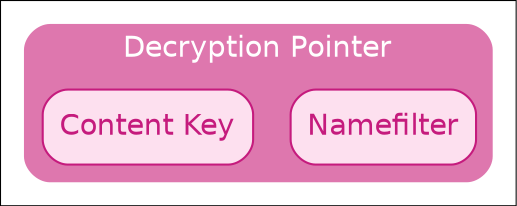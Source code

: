 digraph G {
    #########
    # SETUP #
    #########

    compound = true
    fontname = "Helvetica"

    edge [
        colorscheme = "piyg11"
        color = black
        fontname = "Helvetica"
    ];

    node [
        shape = box
        colorscheme = "piyg11"
        style = "rounded,filled"
        fillcolor = 5
        color = black
        fontname = "Helvetica"
        color=2
        fontcolor=2
    ];

    graph [
        colorscheme = "piyg11"
        color = 10
        style = "rounded,filled"
        fontcolor=white
    ];

    ############
    # CLUSTERS #
    ############

    subgraph cluster_decryption_pointer {
        label = "Decryption Pointer"
        color=3

        namefilter [label = "Namefilter"]
        content_key [label = "Content Key"]
    }
}
